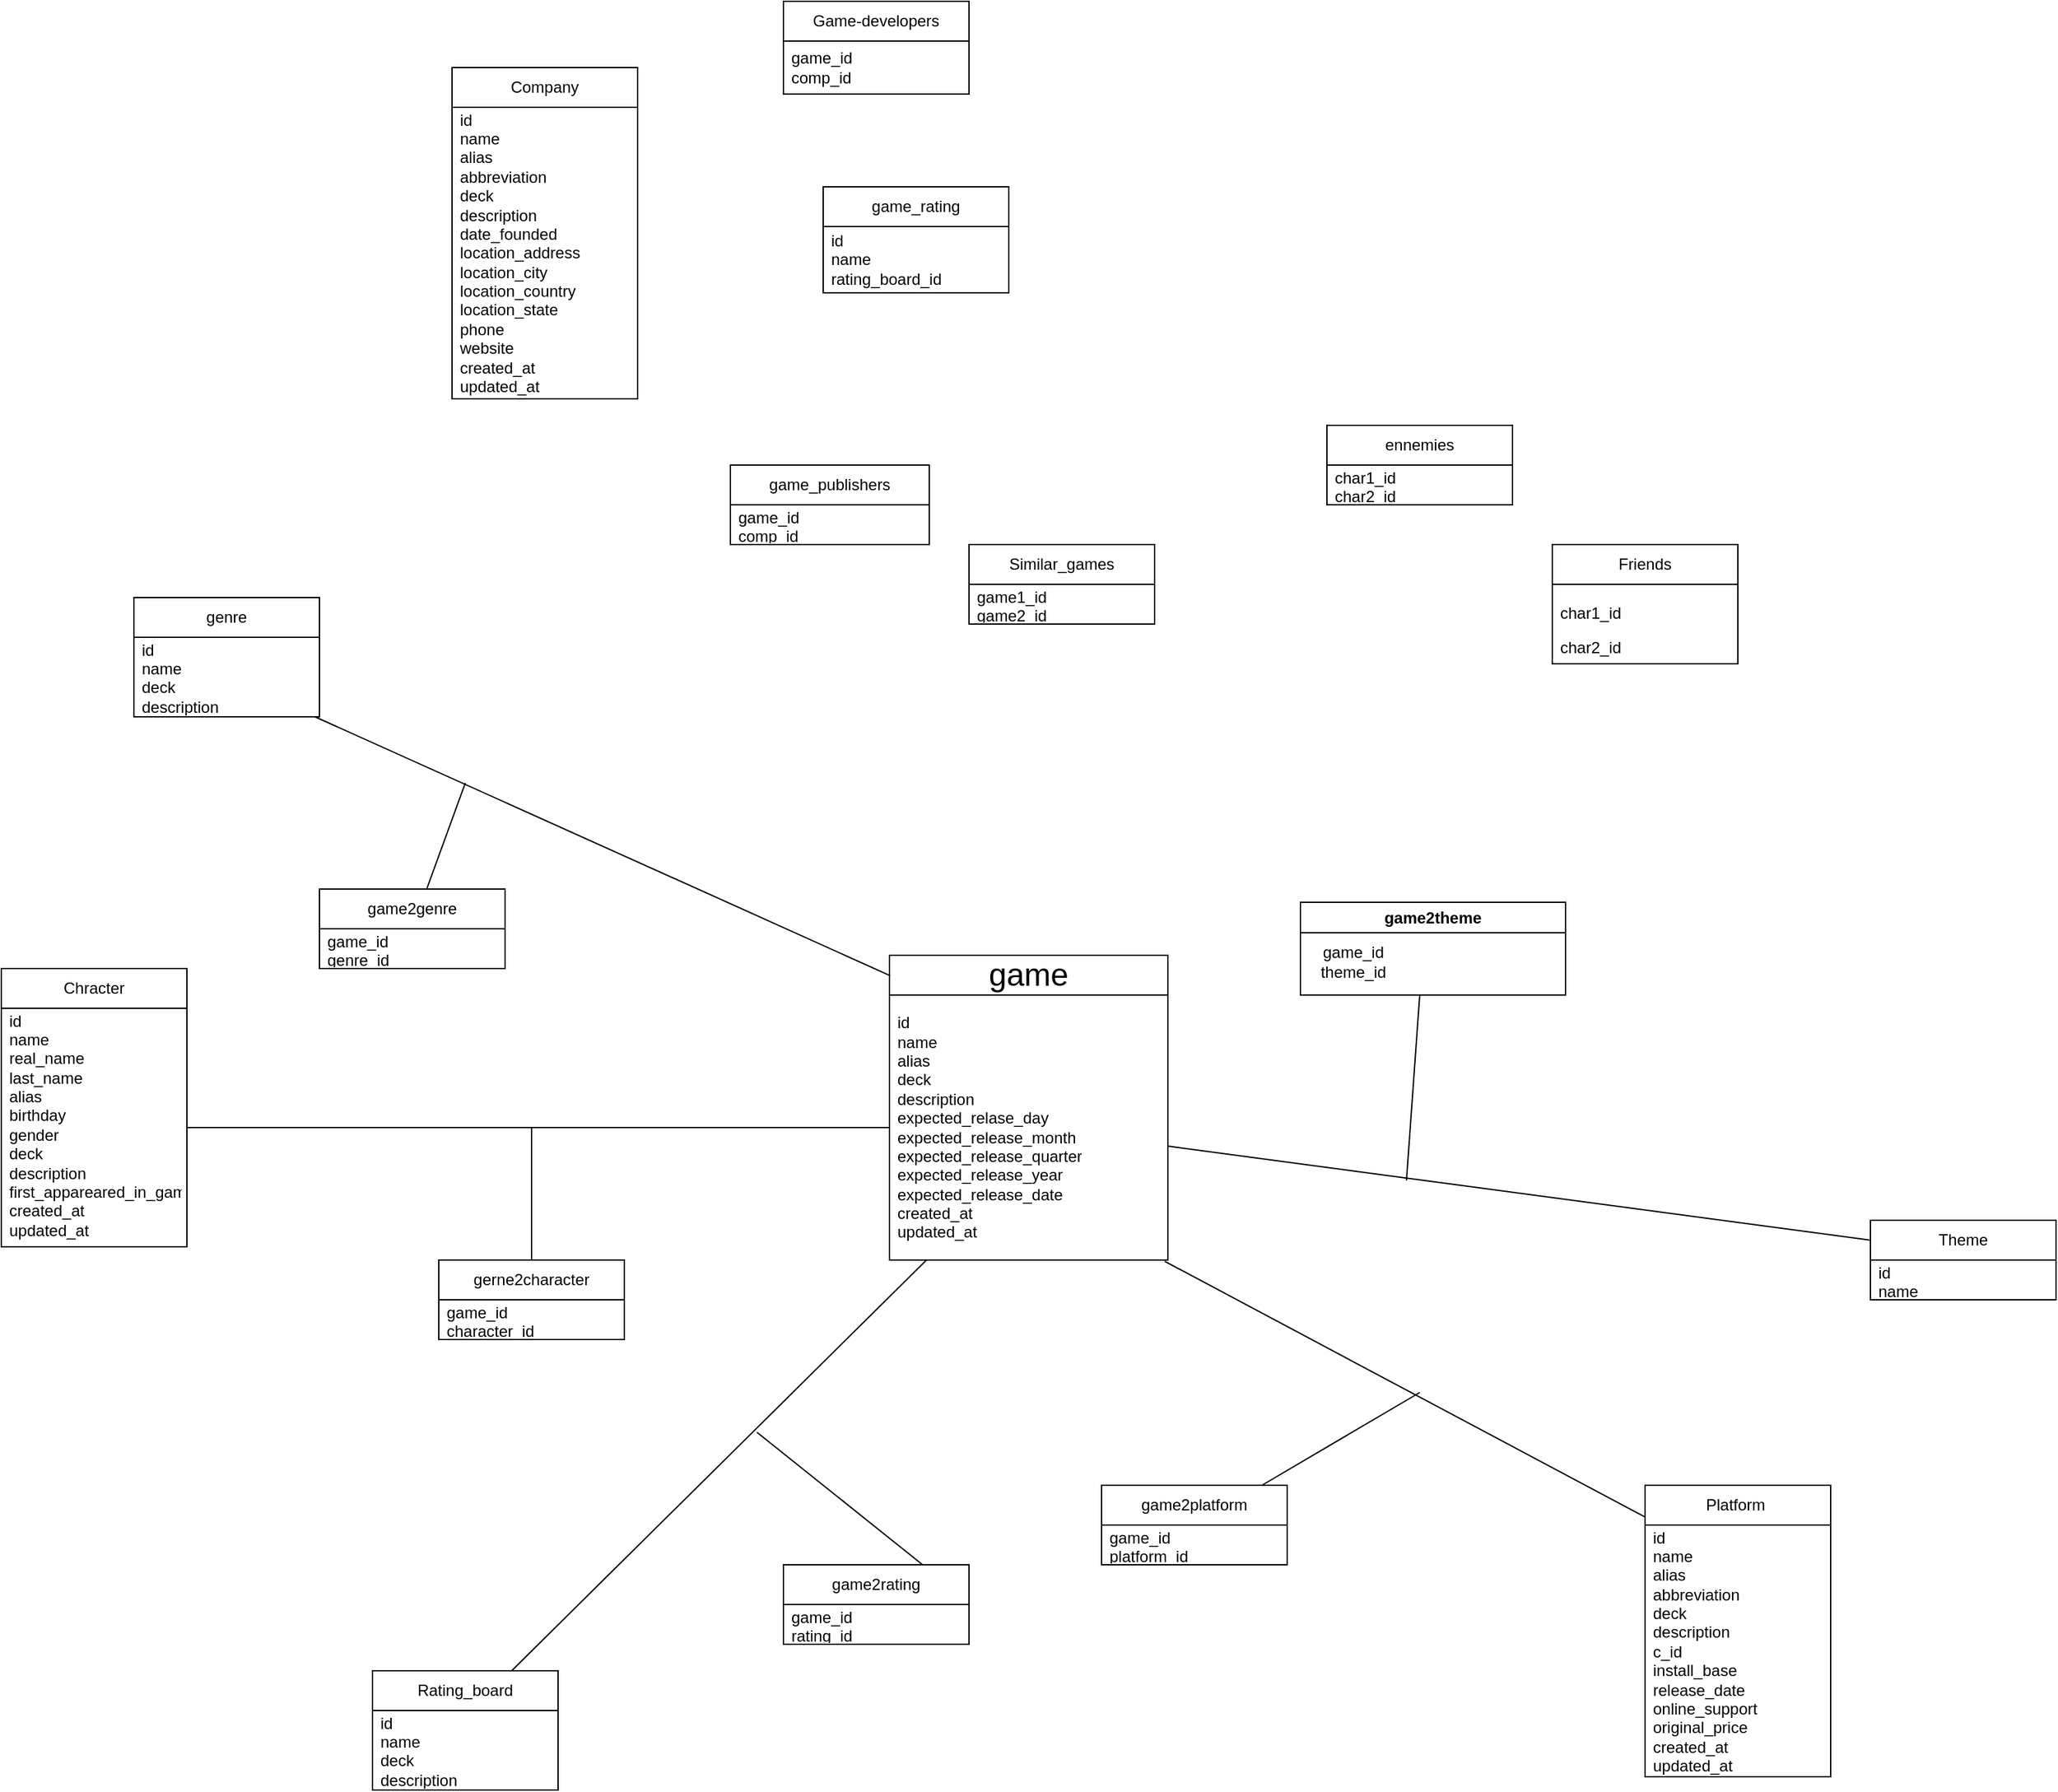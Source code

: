 <mxfile version="20.8.23" type="github">
  <diagram name="Page-1" id="XamcmncVp9WfsCRF6b3l">
    <mxGraphModel dx="2635" dy="2685" grid="1" gridSize="10" guides="1" tooltips="1" connect="1" arrows="1" fold="1" page="1" pageScale="1" pageWidth="850" pageHeight="1100" math="0" shadow="0">
      <root>
        <mxCell id="0" />
        <mxCell id="1" parent="0" />
        <mxCell id="9TfidevTYnsw8IspjRGM-34" value="&lt;h1&gt;&lt;span style=&quot;font-weight: normal;&quot;&gt;game&lt;/span&gt;&lt;/h1&gt;" style="swimlane;fontStyle=0;childLayout=stackLayout;horizontal=1;startSize=30;horizontalStack=0;resizeParent=1;resizeParentMax=0;resizeLast=0;collapsible=1;marginBottom=0;whiteSpace=wrap;html=1;" vertex="1" parent="1">
          <mxGeometry x="1130" y="210" width="210" height="230" as="geometry" />
        </mxCell>
        <mxCell id="9TfidevTYnsw8IspjRGM-35" value="&lt;div&gt;id &lt;br&gt;&lt;/div&gt;&lt;div&gt;name &lt;br&gt;&lt;/div&gt;&lt;div&gt;alias&lt;/div&gt;&lt;div&gt;deck &lt;br&gt;&lt;/div&gt;&lt;div&gt;description &lt;br&gt;&lt;/div&gt;&lt;div&gt;expected_relase_day &lt;br&gt;&lt;/div&gt;&lt;div&gt;expected_release_month&lt;/div&gt;&lt;div&gt;expected_release_quarter&lt;/div&gt;&lt;div&gt;expected_release_year&lt;/div&gt;&lt;div&gt;expected_release_date&lt;/div&gt;&lt;div&gt;created_at&lt;/div&gt;&lt;div&gt;updated_at&lt;/div&gt;" style="text;strokeColor=none;fillColor=none;align=left;verticalAlign=middle;spacingLeft=4;spacingRight=4;overflow=hidden;points=[[0,0.5],[1,0.5]];portConstraint=eastwest;rotatable=0;whiteSpace=wrap;html=1;" vertex="1" parent="9TfidevTYnsw8IspjRGM-34">
          <mxGeometry y="30" width="210" height="200" as="geometry" />
        </mxCell>
        <mxCell id="9TfidevTYnsw8IspjRGM-41" value="game2theme" style="swimlane;whiteSpace=wrap;html=1;" vertex="1" parent="1">
          <mxGeometry x="1440" y="170" width="200" height="70" as="geometry" />
        </mxCell>
        <mxCell id="9TfidevTYnsw8IspjRGM-42" value="&lt;div&gt;game_id&lt;/div&gt;&lt;div&gt;theme_id&lt;br&gt;&lt;/div&gt;" style="text;html=1;strokeColor=none;fillColor=none;align=center;verticalAlign=middle;whiteSpace=wrap;rounded=0;" vertex="1" parent="9TfidevTYnsw8IspjRGM-41">
          <mxGeometry x="10" y="30" width="60" height="30" as="geometry" />
        </mxCell>
        <mxCell id="9TfidevTYnsw8IspjRGM-43" value="Theme" style="swimlane;fontStyle=0;childLayout=stackLayout;horizontal=1;startSize=30;horizontalStack=0;resizeParent=1;resizeParentMax=0;resizeLast=0;collapsible=1;marginBottom=0;whiteSpace=wrap;html=1;" vertex="1" parent="1">
          <mxGeometry x="1870" y="410" width="140" height="60" as="geometry" />
        </mxCell>
        <mxCell id="9TfidevTYnsw8IspjRGM-44" value="&lt;div&gt;id &lt;br&gt;&lt;/div&gt;name" style="text;strokeColor=none;fillColor=none;align=left;verticalAlign=middle;spacingLeft=4;spacingRight=4;overflow=hidden;points=[[0,0.5],[1,0.5]];portConstraint=eastwest;rotatable=0;whiteSpace=wrap;html=1;" vertex="1" parent="9TfidevTYnsw8IspjRGM-43">
          <mxGeometry y="30" width="140" height="30" as="geometry" />
        </mxCell>
        <mxCell id="9TfidevTYnsw8IspjRGM-47" value="game2platform" style="swimlane;fontStyle=0;childLayout=stackLayout;horizontal=1;startSize=30;horizontalStack=0;resizeParent=1;resizeParentMax=0;resizeLast=0;collapsible=1;marginBottom=0;whiteSpace=wrap;html=1;" vertex="1" parent="1">
          <mxGeometry x="1290" y="610" width="140" height="60" as="geometry" />
        </mxCell>
        <mxCell id="9TfidevTYnsw8IspjRGM-48" value="&lt;div&gt;game_id&lt;/div&gt;platform_id" style="text;strokeColor=none;fillColor=none;align=left;verticalAlign=middle;spacingLeft=4;spacingRight=4;overflow=hidden;points=[[0,0.5],[1,0.5]];portConstraint=eastwest;rotatable=0;whiteSpace=wrap;html=1;" vertex="1" parent="9TfidevTYnsw8IspjRGM-47">
          <mxGeometry y="30" width="140" height="30" as="geometry" />
        </mxCell>
        <mxCell id="9TfidevTYnsw8IspjRGM-51" value="Platform&lt;span style=&quot;white-space: pre;&quot;&gt;	&lt;/span&gt;" style="swimlane;fontStyle=0;childLayout=stackLayout;horizontal=1;startSize=30;horizontalStack=0;resizeParent=1;resizeParentMax=0;resizeLast=0;collapsible=1;marginBottom=0;whiteSpace=wrap;html=1;" vertex="1" parent="1">
          <mxGeometry x="1700" y="610" width="140" height="220" as="geometry" />
        </mxCell>
        <mxCell id="9TfidevTYnsw8IspjRGM-52" value="&lt;div&gt;id &lt;br&gt;&lt;/div&gt;&lt;div&gt;name&lt;/div&gt;&lt;div&gt;alias&lt;/div&gt;&lt;div&gt;abbreviation&lt;/div&gt;&lt;div&gt;deck&lt;/div&gt;&lt;div&gt;description&lt;/div&gt;&lt;div&gt;c_id&lt;/div&gt;&lt;div&gt;install_base&lt;/div&gt;&lt;div&gt;release_date&lt;/div&gt;&lt;div&gt;online_support&lt;/div&gt;&lt;div&gt;original_price &lt;br&gt;&lt;/div&gt;&lt;div&gt;created_at&lt;/div&gt;updated_at" style="text;strokeColor=none;fillColor=none;align=left;verticalAlign=middle;spacingLeft=4;spacingRight=4;overflow=hidden;points=[[0,0.5],[1,0.5]];portConstraint=eastwest;rotatable=0;whiteSpace=wrap;html=1;" vertex="1" parent="9TfidevTYnsw8IspjRGM-51">
          <mxGeometry y="30" width="140" height="190" as="geometry" />
        </mxCell>
        <mxCell id="9TfidevTYnsw8IspjRGM-55" value="Rating_board" style="swimlane;fontStyle=0;childLayout=stackLayout;horizontal=1;startSize=30;horizontalStack=0;resizeParent=1;resizeParentMax=0;resizeLast=0;collapsible=1;marginBottom=0;whiteSpace=wrap;html=1;" vertex="1" parent="1">
          <mxGeometry x="740" y="750" width="140" height="90" as="geometry" />
        </mxCell>
        <mxCell id="9TfidevTYnsw8IspjRGM-56" value="&lt;div&gt;id &lt;br&gt;&lt;/div&gt;&lt;div&gt;name&lt;/div&gt;&lt;div&gt;deck&lt;/div&gt;description" style="text;strokeColor=none;fillColor=none;align=left;verticalAlign=middle;spacingLeft=4;spacingRight=4;overflow=hidden;points=[[0,0.5],[1,0.5]];portConstraint=eastwest;rotatable=0;whiteSpace=wrap;html=1;" vertex="1" parent="9TfidevTYnsw8IspjRGM-55">
          <mxGeometry y="30" width="140" height="60" as="geometry" />
        </mxCell>
        <mxCell id="9TfidevTYnsw8IspjRGM-59" value="game_rating" style="swimlane;fontStyle=0;childLayout=stackLayout;horizontal=1;startSize=30;horizontalStack=0;resizeParent=1;resizeParentMax=0;resizeLast=0;collapsible=1;marginBottom=0;whiteSpace=wrap;html=1;" vertex="1" parent="1">
          <mxGeometry x="1080" y="-370" width="140" height="80" as="geometry" />
        </mxCell>
        <mxCell id="9TfidevTYnsw8IspjRGM-60" value="&lt;div&gt;id&lt;/div&gt;&lt;div&gt;name &lt;br&gt;&lt;/div&gt;rating_board_id" style="text;strokeColor=none;fillColor=none;align=left;verticalAlign=middle;spacingLeft=4;spacingRight=4;overflow=hidden;points=[[0,0.5],[1,0.5]];portConstraint=eastwest;rotatable=0;whiteSpace=wrap;html=1;" vertex="1" parent="9TfidevTYnsw8IspjRGM-59">
          <mxGeometry y="30" width="140" height="50" as="geometry" />
        </mxCell>
        <mxCell id="9TfidevTYnsw8IspjRGM-63" value="gerne2character" style="swimlane;fontStyle=0;childLayout=stackLayout;horizontal=1;startSize=30;horizontalStack=0;resizeParent=1;resizeParentMax=0;resizeLast=0;collapsible=1;marginBottom=0;whiteSpace=wrap;html=1;" vertex="1" parent="1">
          <mxGeometry x="790" y="440" width="140" height="60" as="geometry" />
        </mxCell>
        <mxCell id="9TfidevTYnsw8IspjRGM-64" value="&lt;div&gt;game_id&lt;/div&gt;&lt;div&gt;character_id&lt;/div&gt;" style="text;strokeColor=none;fillColor=none;align=left;verticalAlign=middle;spacingLeft=4;spacingRight=4;overflow=hidden;points=[[0,0.5],[1,0.5]];portConstraint=eastwest;rotatable=0;whiteSpace=wrap;html=1;" vertex="1" parent="9TfidevTYnsw8IspjRGM-63">
          <mxGeometry y="30" width="140" height="30" as="geometry" />
        </mxCell>
        <mxCell id="9TfidevTYnsw8IspjRGM-67" value="Chracter" style="swimlane;fontStyle=0;childLayout=stackLayout;horizontal=1;startSize=30;horizontalStack=0;resizeParent=1;resizeParentMax=0;resizeLast=0;collapsible=1;marginBottom=0;whiteSpace=wrap;html=1;" vertex="1" parent="1">
          <mxGeometry x="460" y="220" width="140" height="210" as="geometry" />
        </mxCell>
        <mxCell id="9TfidevTYnsw8IspjRGM-68" value="&lt;div&gt;id&lt;br&gt;&lt;/div&gt;&lt;div&gt;name&lt;/div&gt;&lt;div&gt;real_name&lt;/div&gt;&lt;div&gt;last_name&lt;/div&gt;&lt;div&gt;alias&lt;/div&gt;&lt;div&gt;birthday&lt;/div&gt;&lt;div&gt;gender&lt;/div&gt;&lt;div&gt;deck &lt;br&gt;&lt;/div&gt;&lt;div&gt;description&lt;/div&gt;&lt;div&gt;first_appareared_in_game_id&lt;/div&gt;&lt;div&gt;created_at&lt;/div&gt;&lt;div&gt;updated_at&lt;br&gt;&lt;/div&gt;&lt;div&gt;&lt;br&gt;&lt;br&gt;&lt;/div&gt;" style="text;strokeColor=none;fillColor=none;align=left;verticalAlign=middle;spacingLeft=4;spacingRight=4;overflow=hidden;points=[[0,0.5],[1,0.5]];portConstraint=eastwest;rotatable=0;whiteSpace=wrap;html=1;" vertex="1" parent="9TfidevTYnsw8IspjRGM-67">
          <mxGeometry y="30" width="140" height="180" as="geometry" />
        </mxCell>
        <mxCell id="9TfidevTYnsw8IspjRGM-71" value="genre" style="swimlane;fontStyle=0;childLayout=stackLayout;horizontal=1;startSize=30;horizontalStack=0;resizeParent=1;resizeParentMax=0;resizeLast=0;collapsible=1;marginBottom=0;whiteSpace=wrap;html=1;" vertex="1" parent="1">
          <mxGeometry x="560" y="-60" width="140" height="90" as="geometry" />
        </mxCell>
        <mxCell id="9TfidevTYnsw8IspjRGM-72" value="&lt;div&gt;id &lt;br&gt;&lt;/div&gt;&lt;div&gt;name&lt;/div&gt;&lt;div&gt;deck&lt;/div&gt;&lt;div&gt;description&lt;/div&gt;&lt;div&gt;&lt;br&gt;&lt;br&gt;&lt;/div&gt;" style="text;strokeColor=none;fillColor=none;align=left;verticalAlign=middle;spacingLeft=4;spacingRight=4;overflow=hidden;points=[[0,0.5],[1,0.5]];portConstraint=eastwest;rotatable=0;whiteSpace=wrap;html=1;" vertex="1" parent="9TfidevTYnsw8IspjRGM-71">
          <mxGeometry y="30" width="140" height="60" as="geometry" />
        </mxCell>
        <mxCell id="9TfidevTYnsw8IspjRGM-75" value="game2genre" style="swimlane;fontStyle=0;childLayout=stackLayout;horizontal=1;startSize=30;horizontalStack=0;resizeParent=1;resizeParentMax=0;resizeLast=0;collapsible=1;marginBottom=0;whiteSpace=wrap;html=1;" vertex="1" parent="1">
          <mxGeometry x="700" y="160" width="140" height="60" as="geometry" />
        </mxCell>
        <mxCell id="9TfidevTYnsw8IspjRGM-76" value="&lt;div&gt;game_id&lt;/div&gt;genre_id" style="text;strokeColor=none;fillColor=none;align=left;verticalAlign=middle;spacingLeft=4;spacingRight=4;overflow=hidden;points=[[0,0.5],[1,0.5]];portConstraint=eastwest;rotatable=0;whiteSpace=wrap;html=1;" vertex="1" parent="9TfidevTYnsw8IspjRGM-75">
          <mxGeometry y="30" width="140" height="30" as="geometry" />
        </mxCell>
        <mxCell id="9TfidevTYnsw8IspjRGM-79" value="Company" style="swimlane;fontStyle=0;childLayout=stackLayout;horizontal=1;startSize=30;horizontalStack=0;resizeParent=1;resizeParentMax=0;resizeLast=0;collapsible=1;marginBottom=0;whiteSpace=wrap;html=1;" vertex="1" parent="1">
          <mxGeometry x="800" y="-460" width="140" height="250" as="geometry" />
        </mxCell>
        <mxCell id="9TfidevTYnsw8IspjRGM-80" value="&lt;div&gt;id &lt;br&gt;&lt;/div&gt;&lt;div&gt;name &lt;br&gt;&lt;/div&gt;&lt;div&gt;alias &lt;br&gt;&lt;/div&gt;&lt;div&gt;abbreviation &lt;br&gt;&lt;/div&gt;&lt;div&gt;deck&lt;/div&gt;&lt;div&gt;description&lt;/div&gt;&lt;div&gt;date_founded&lt;/div&gt;&lt;div&gt;location_address&lt;/div&gt;&lt;div&gt;location_city&lt;/div&gt;&lt;div&gt;location_country &lt;br&gt;&lt;/div&gt;&lt;div&gt;location_state&lt;/div&gt;&lt;div&gt;phone&lt;/div&gt;&lt;div&gt;website&lt;/div&gt;&lt;div&gt;created_at&lt;/div&gt;&lt;div&gt;updated_at&lt;/div&gt;" style="text;strokeColor=none;fillColor=none;align=left;verticalAlign=middle;spacingLeft=4;spacingRight=4;overflow=hidden;points=[[0,0.5],[1,0.5]];portConstraint=eastwest;rotatable=0;whiteSpace=wrap;html=1;" vertex="1" parent="9TfidevTYnsw8IspjRGM-79">
          <mxGeometry y="30" width="140" height="220" as="geometry" />
        </mxCell>
        <mxCell id="9TfidevTYnsw8IspjRGM-83" value="Similar_games" style="swimlane;fontStyle=0;childLayout=stackLayout;horizontal=1;startSize=30;horizontalStack=0;resizeParent=1;resizeParentMax=0;resizeLast=0;collapsible=1;marginBottom=0;whiteSpace=wrap;html=1;" vertex="1" parent="1">
          <mxGeometry x="1190" y="-100" width="140" height="60" as="geometry" />
        </mxCell>
        <mxCell id="9TfidevTYnsw8IspjRGM-84" value="&lt;div&gt;game1_id&lt;/div&gt;game2_id" style="text;strokeColor=none;fillColor=none;align=left;verticalAlign=middle;spacingLeft=4;spacingRight=4;overflow=hidden;points=[[0,0.5],[1,0.5]];portConstraint=eastwest;rotatable=0;whiteSpace=wrap;html=1;" vertex="1" parent="9TfidevTYnsw8IspjRGM-83">
          <mxGeometry y="30" width="140" height="30" as="geometry" />
        </mxCell>
        <mxCell id="9TfidevTYnsw8IspjRGM-87" value="Friends" style="swimlane;fontStyle=0;childLayout=stackLayout;horizontal=1;startSize=30;horizontalStack=0;resizeParent=1;resizeParentMax=0;resizeLast=0;collapsible=1;marginBottom=0;whiteSpace=wrap;html=1;" vertex="1" parent="1">
          <mxGeometry x="1630" y="-100" width="140" height="90" as="geometry" />
        </mxCell>
        <mxCell id="9TfidevTYnsw8IspjRGM-88" value="&lt;p&gt;char1_id&lt;/p&gt;&lt;p&gt;char2_id&lt;/p&gt;" style="text;strokeColor=none;fillColor=none;align=left;verticalAlign=middle;spacingLeft=4;spacingRight=4;overflow=hidden;points=[[0,0.5],[1,0.5]];portConstraint=eastwest;rotatable=0;whiteSpace=wrap;html=1;" vertex="1" parent="9TfidevTYnsw8IspjRGM-87">
          <mxGeometry y="30" width="140" height="60" as="geometry" />
        </mxCell>
        <mxCell id="9TfidevTYnsw8IspjRGM-91" value="Game-developers" style="swimlane;fontStyle=0;childLayout=stackLayout;horizontal=1;startSize=30;horizontalStack=0;resizeParent=1;resizeParentMax=0;resizeLast=0;collapsible=1;marginBottom=0;whiteSpace=wrap;html=1;" vertex="1" parent="1">
          <mxGeometry x="1050" y="-510" width="140" height="70" as="geometry" />
        </mxCell>
        <mxCell id="9TfidevTYnsw8IspjRGM-92" value="&lt;div&gt;game_id&lt;/div&gt;comp_id" style="text;strokeColor=none;fillColor=none;align=left;verticalAlign=middle;spacingLeft=4;spacingRight=4;overflow=hidden;points=[[0,0.5],[1,0.5]];portConstraint=eastwest;rotatable=0;whiteSpace=wrap;html=1;" vertex="1" parent="9TfidevTYnsw8IspjRGM-91">
          <mxGeometry y="30" width="140" height="40" as="geometry" />
        </mxCell>
        <mxCell id="9TfidevTYnsw8IspjRGM-95" value="ennemies" style="swimlane;fontStyle=0;childLayout=stackLayout;horizontal=1;startSize=30;horizontalStack=0;resizeParent=1;resizeParentMax=0;resizeLast=0;collapsible=1;marginBottom=0;whiteSpace=wrap;html=1;" vertex="1" parent="1">
          <mxGeometry x="1460" y="-190" width="140" height="60" as="geometry" />
        </mxCell>
        <mxCell id="9TfidevTYnsw8IspjRGM-96" value="&lt;div&gt;char1_id&lt;/div&gt;&lt;div&gt;char2_id&lt;/div&gt;" style="text;strokeColor=none;fillColor=none;align=left;verticalAlign=middle;spacingLeft=4;spacingRight=4;overflow=hidden;points=[[0,0.5],[1,0.5]];portConstraint=eastwest;rotatable=0;whiteSpace=wrap;html=1;" vertex="1" parent="9TfidevTYnsw8IspjRGM-95">
          <mxGeometry y="30" width="140" height="30" as="geometry" />
        </mxCell>
        <mxCell id="9TfidevTYnsw8IspjRGM-99" value="game_publishers" style="swimlane;fontStyle=0;childLayout=stackLayout;horizontal=1;startSize=30;horizontalStack=0;resizeParent=1;resizeParentMax=0;resizeLast=0;collapsible=1;marginBottom=0;whiteSpace=wrap;html=1;" vertex="1" parent="1">
          <mxGeometry x="1010" y="-160" width="150" height="60" as="geometry" />
        </mxCell>
        <mxCell id="9TfidevTYnsw8IspjRGM-100" value="&lt;div&gt;&lt;div&gt;game_id&lt;/div&gt;comp_id&lt;/div&gt;" style="text;strokeColor=none;fillColor=none;align=left;verticalAlign=middle;spacingLeft=4;spacingRight=4;overflow=hidden;points=[[0,0.5],[1,0.5]];portConstraint=eastwest;rotatable=0;whiteSpace=wrap;html=1;" vertex="1" parent="9TfidevTYnsw8IspjRGM-99">
          <mxGeometry y="30" width="150" height="30" as="geometry" />
        </mxCell>
        <mxCell id="9TfidevTYnsw8IspjRGM-106" value="" style="endArrow=none;html=1;rounded=0;entryX=0;entryY=0.5;entryDx=0;entryDy=0;exitX=1;exitY=0.5;exitDx=0;exitDy=0;" edge="1" parent="1" source="9TfidevTYnsw8IspjRGM-68" target="9TfidevTYnsw8IspjRGM-35">
          <mxGeometry width="50" height="50" relative="1" as="geometry">
            <mxPoint x="940" y="430" as="sourcePoint" />
            <mxPoint x="990" y="380" as="targetPoint" />
          </mxGeometry>
        </mxCell>
        <mxCell id="9TfidevTYnsw8IspjRGM-107" value="" style="endArrow=none;html=1;rounded=0;" edge="1" parent="1">
          <mxGeometry width="50" height="50" relative="1" as="geometry">
            <mxPoint x="860" y="440" as="sourcePoint" />
            <mxPoint x="860" y="340" as="targetPoint" />
          </mxGeometry>
        </mxCell>
        <mxCell id="9TfidevTYnsw8IspjRGM-110" value="" style="endArrow=none;html=1;rounded=0;entryX=0.003;entryY=0.067;entryDx=0;entryDy=0;entryPerimeter=0;" edge="1" parent="1" source="9TfidevTYnsw8IspjRGM-72" target="9TfidevTYnsw8IspjRGM-34">
          <mxGeometry width="50" height="50" relative="1" as="geometry">
            <mxPoint x="880" y="300" as="sourcePoint" />
            <mxPoint x="930" y="250" as="targetPoint" />
          </mxGeometry>
        </mxCell>
        <mxCell id="9TfidevTYnsw8IspjRGM-111" value="" style="endArrow=none;html=1;rounded=0;" edge="1" parent="1" source="9TfidevTYnsw8IspjRGM-75">
          <mxGeometry width="50" height="50" relative="1" as="geometry">
            <mxPoint x="880" y="300" as="sourcePoint" />
            <mxPoint x="810" y="80" as="targetPoint" />
          </mxGeometry>
        </mxCell>
        <mxCell id="9TfidevTYnsw8IspjRGM-112" value="" style="endArrow=none;html=1;rounded=0;entryX=0;entryY=0.25;entryDx=0;entryDy=0;" edge="1" parent="1" source="9TfidevTYnsw8IspjRGM-35" target="9TfidevTYnsw8IspjRGM-43">
          <mxGeometry width="50" height="50" relative="1" as="geometry">
            <mxPoint x="1490" y="360" as="sourcePoint" />
            <mxPoint x="1540" y="310" as="targetPoint" />
          </mxGeometry>
        </mxCell>
        <mxCell id="9TfidevTYnsw8IspjRGM-113" value="" style="endArrow=none;html=1;rounded=0;" edge="1" parent="1">
          <mxGeometry width="50" height="50" relative="1" as="geometry">
            <mxPoint x="1520" y="380" as="sourcePoint" />
            <mxPoint x="1530" y="240" as="targetPoint" />
          </mxGeometry>
        </mxCell>
        <mxCell id="9TfidevTYnsw8IspjRGM-114" value="" style="endArrow=none;html=1;rounded=0;entryX=0.989;entryY=1.005;entryDx=0;entryDy=0;entryPerimeter=0;exitX=0;exitY=0.109;exitDx=0;exitDy=0;exitPerimeter=0;" edge="1" parent="1" source="9TfidevTYnsw8IspjRGM-51" target="9TfidevTYnsw8IspjRGM-35">
          <mxGeometry width="50" height="50" relative="1" as="geometry">
            <mxPoint x="1330" y="700" as="sourcePoint" />
            <mxPoint x="1380" y="650" as="targetPoint" />
          </mxGeometry>
        </mxCell>
        <mxCell id="9TfidevTYnsw8IspjRGM-115" value="" style="endArrow=none;html=1;rounded=0;" edge="1" parent="1" target="9TfidevTYnsw8IspjRGM-47">
          <mxGeometry width="50" height="50" relative="1" as="geometry">
            <mxPoint x="1530" y="540" as="sourcePoint" />
            <mxPoint x="1380" y="650" as="targetPoint" />
          </mxGeometry>
        </mxCell>
        <mxCell id="9TfidevTYnsw8IspjRGM-116" value="" style="endArrow=none;html=1;rounded=0;entryX=0.133;entryY=1;entryDx=0;entryDy=0;entryPerimeter=0;exitX=0.75;exitY=0;exitDx=0;exitDy=0;" edge="1" parent="1" source="9TfidevTYnsw8IspjRGM-55" target="9TfidevTYnsw8IspjRGM-35">
          <mxGeometry width="50" height="50" relative="1" as="geometry">
            <mxPoint x="1250" y="650" as="sourcePoint" />
            <mxPoint x="1300" y="600" as="targetPoint" />
          </mxGeometry>
        </mxCell>
        <mxCell id="9TfidevTYnsw8IspjRGM-117" value="" style="endArrow=none;html=1;rounded=0;exitX=0.75;exitY=0;exitDx=0;exitDy=0;" edge="1" parent="1" source="9TfidevTYnsw8IspjRGM-119">
          <mxGeometry width="50" height="50" relative="1" as="geometry">
            <mxPoint x="1250" y="550" as="sourcePoint" />
            <mxPoint x="1030" y="570" as="targetPoint" />
          </mxGeometry>
        </mxCell>
        <mxCell id="9TfidevTYnsw8IspjRGM-119" value="&lt;div&gt;game2rating&lt;/div&gt;" style="swimlane;fontStyle=0;childLayout=stackLayout;horizontal=1;startSize=30;horizontalStack=0;resizeParent=1;resizeParentMax=0;resizeLast=0;collapsible=1;marginBottom=0;whiteSpace=wrap;html=1;" vertex="1" parent="1">
          <mxGeometry x="1050" y="670" width="140" height="60" as="geometry" />
        </mxCell>
        <mxCell id="9TfidevTYnsw8IspjRGM-120" value="&lt;div&gt;game_id&lt;/div&gt;&lt;div&gt;rating_id&lt;br&gt;&lt;/div&gt;" style="text;strokeColor=none;fillColor=none;align=left;verticalAlign=middle;spacingLeft=4;spacingRight=4;overflow=hidden;points=[[0,0.5],[1,0.5]];portConstraint=eastwest;rotatable=0;whiteSpace=wrap;html=1;" vertex="1" parent="9TfidevTYnsw8IspjRGM-119">
          <mxGeometry y="30" width="140" height="30" as="geometry" />
        </mxCell>
      </root>
    </mxGraphModel>
  </diagram>
</mxfile>

